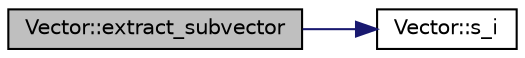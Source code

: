 digraph "Vector::extract_subvector"
{
  edge [fontname="Helvetica",fontsize="10",labelfontname="Helvetica",labelfontsize="10"];
  node [fontname="Helvetica",fontsize="10",shape=record];
  rankdir="LR";
  Node1156 [label="Vector::extract_subvector",height=0.2,width=0.4,color="black", fillcolor="grey75", style="filled", fontcolor="black"];
  Node1156 -> Node1157 [color="midnightblue",fontsize="10",style="solid",fontname="Helvetica"];
  Node1157 [label="Vector::s_i",height=0.2,width=0.4,color="black", fillcolor="white", style="filled",URL="$d5/db2/class_vector.html#a1c4fe1752523df8119f70dd550244871"];
}
